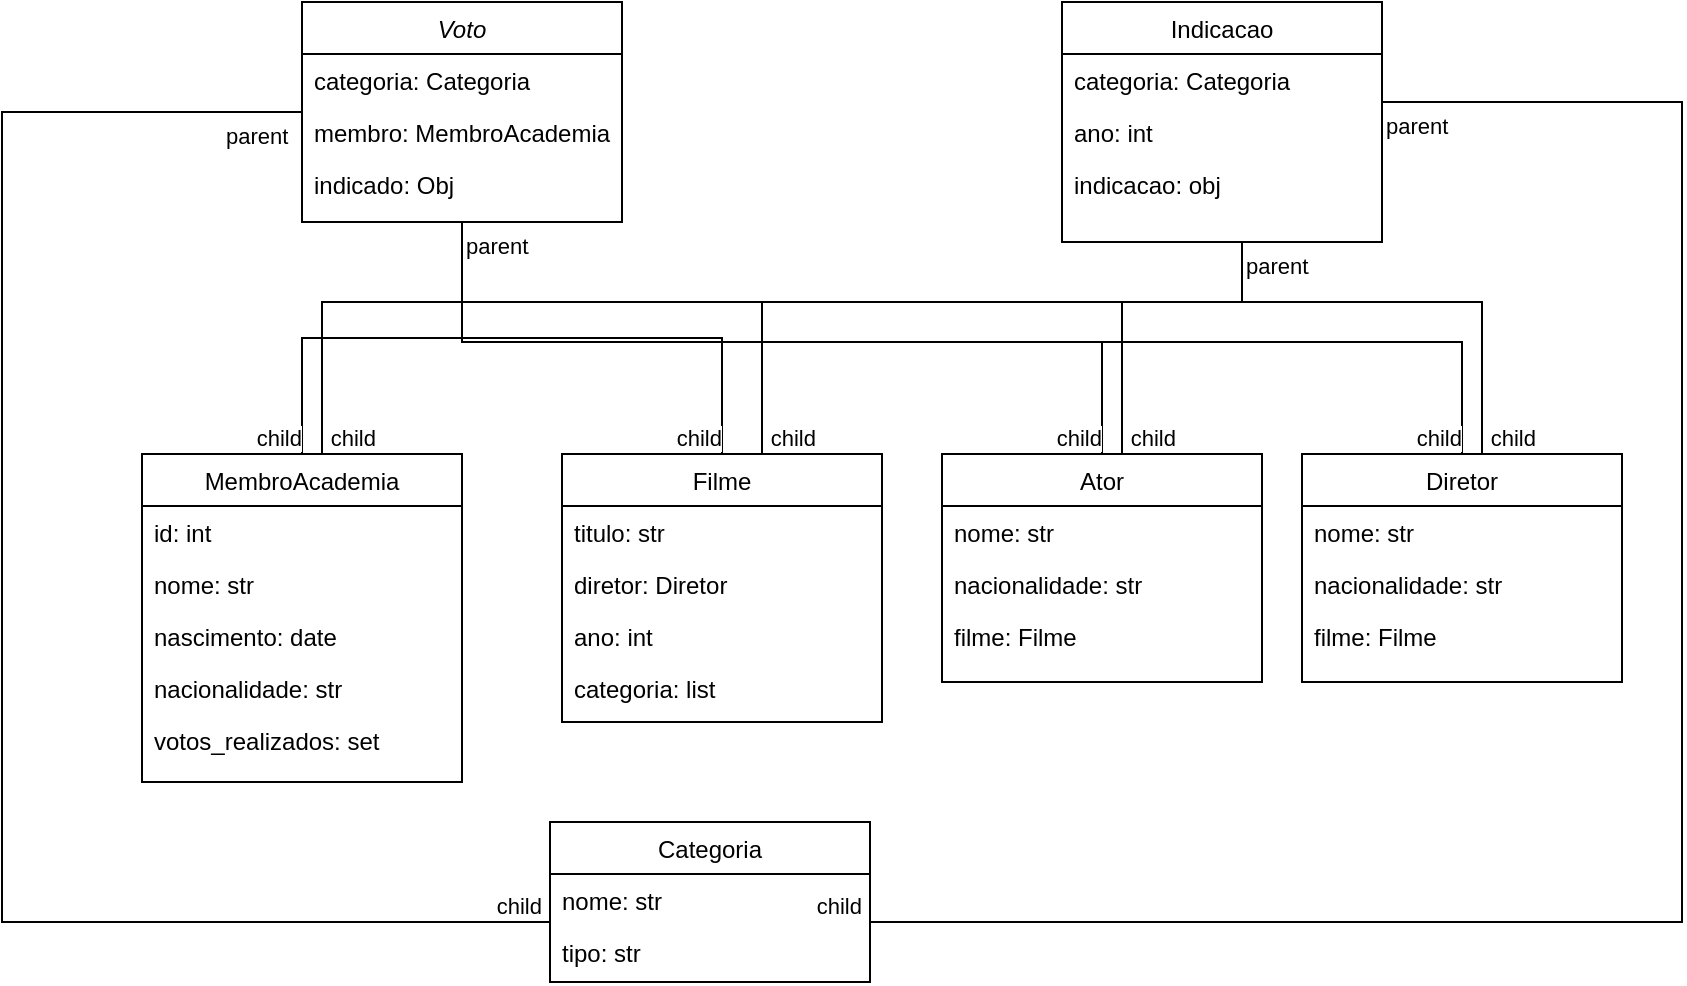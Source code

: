 <mxfile version="26.1.1">
  <diagram id="C5RBs43oDa-KdzZeNtuy" name="Page-1">
    <mxGraphModel dx="1235" dy="614" grid="1" gridSize="10" guides="1" tooltips="1" connect="1" arrows="1" fold="1" page="1" pageScale="1" pageWidth="827" pageHeight="1169" math="0" shadow="0">
      <root>
        <mxCell id="WIyWlLk6GJQsqaUBKTNV-0" />
        <mxCell id="WIyWlLk6GJQsqaUBKTNV-1" parent="WIyWlLk6GJQsqaUBKTNV-0" />
        <mxCell id="zkfFHV4jXpPFQw0GAbJ--0" value="Voto" style="swimlane;fontStyle=2;align=center;verticalAlign=top;childLayout=stackLayout;horizontal=1;startSize=26;horizontalStack=0;resizeParent=1;resizeLast=0;collapsible=1;marginBottom=0;rounded=0;shadow=0;strokeWidth=1;" parent="WIyWlLk6GJQsqaUBKTNV-1" vertex="1">
          <mxGeometry x="210" y="70" width="160" height="110" as="geometry">
            <mxRectangle x="230" y="140" width="160" height="26" as="alternateBounds" />
          </mxGeometry>
        </mxCell>
        <mxCell id="zkfFHV4jXpPFQw0GAbJ--1" value="categoria: Categoria" style="text;align=left;verticalAlign=top;spacingLeft=4;spacingRight=4;overflow=hidden;rotatable=0;points=[[0,0.5],[1,0.5]];portConstraint=eastwest;" parent="zkfFHV4jXpPFQw0GAbJ--0" vertex="1">
          <mxGeometry y="26" width="160" height="26" as="geometry" />
        </mxCell>
        <mxCell id="zkfFHV4jXpPFQw0GAbJ--2" value="membro: MembroAcademia" style="text;align=left;verticalAlign=top;spacingLeft=4;spacingRight=4;overflow=hidden;rotatable=0;points=[[0,0.5],[1,0.5]];portConstraint=eastwest;rounded=0;shadow=0;html=0;" parent="zkfFHV4jXpPFQw0GAbJ--0" vertex="1">
          <mxGeometry y="52" width="160" height="26" as="geometry" />
        </mxCell>
        <mxCell id="zkfFHV4jXpPFQw0GAbJ--3" value="indicado: Obj" style="text;align=left;verticalAlign=top;spacingLeft=4;spacingRight=4;overflow=hidden;rotatable=0;points=[[0,0.5],[1,0.5]];portConstraint=eastwest;rounded=0;shadow=0;html=0;" parent="zkfFHV4jXpPFQw0GAbJ--0" vertex="1">
          <mxGeometry y="78" width="160" height="26" as="geometry" />
        </mxCell>
        <mxCell id="zkfFHV4jXpPFQw0GAbJ--6" value="MembroAcademia" style="swimlane;fontStyle=0;align=center;verticalAlign=top;childLayout=stackLayout;horizontal=1;startSize=26;horizontalStack=0;resizeParent=1;resizeLast=0;collapsible=1;marginBottom=0;rounded=0;shadow=0;strokeWidth=1;" parent="WIyWlLk6GJQsqaUBKTNV-1" vertex="1">
          <mxGeometry x="130" y="296" width="160" height="164" as="geometry">
            <mxRectangle x="210" y="296" width="160" height="26" as="alternateBounds" />
          </mxGeometry>
        </mxCell>
        <mxCell id="zkfFHV4jXpPFQw0GAbJ--7" value="id: int" style="text;align=left;verticalAlign=top;spacingLeft=4;spacingRight=4;overflow=hidden;rotatable=0;points=[[0,0.5],[1,0.5]];portConstraint=eastwest;" parent="zkfFHV4jXpPFQw0GAbJ--6" vertex="1">
          <mxGeometry y="26" width="160" height="26" as="geometry" />
        </mxCell>
        <mxCell id="zkfFHV4jXpPFQw0GAbJ--8" value="nome: str" style="text;align=left;verticalAlign=top;spacingLeft=4;spacingRight=4;overflow=hidden;rotatable=0;points=[[0,0.5],[1,0.5]];portConstraint=eastwest;rounded=0;shadow=0;html=0;" parent="zkfFHV4jXpPFQw0GAbJ--6" vertex="1">
          <mxGeometry y="52" width="160" height="26" as="geometry" />
        </mxCell>
        <mxCell id="S0eq-gwd7J1Z3abvcasS-2" value="nascimento: date" style="text;align=left;verticalAlign=top;spacingLeft=4;spacingRight=4;overflow=hidden;rotatable=0;points=[[0,0.5],[1,0.5]];portConstraint=eastwest;rounded=0;shadow=0;html=0;" vertex="1" parent="zkfFHV4jXpPFQw0GAbJ--6">
          <mxGeometry y="78" width="160" height="26" as="geometry" />
        </mxCell>
        <mxCell id="S0eq-gwd7J1Z3abvcasS-3" value="nacionalidade: str" style="text;align=left;verticalAlign=top;spacingLeft=4;spacingRight=4;overflow=hidden;rotatable=0;points=[[0,0.5],[1,0.5]];portConstraint=eastwest;rounded=0;shadow=0;html=0;" vertex="1" parent="zkfFHV4jXpPFQw0GAbJ--6">
          <mxGeometry y="104" width="160" height="26" as="geometry" />
        </mxCell>
        <mxCell id="S0eq-gwd7J1Z3abvcasS-5" value="votos_realizados: set" style="text;align=left;verticalAlign=top;spacingLeft=4;spacingRight=4;overflow=hidden;rotatable=0;points=[[0,0.5],[1,0.5]];portConstraint=eastwest;rounded=0;shadow=0;html=0;" vertex="1" parent="zkfFHV4jXpPFQw0GAbJ--6">
          <mxGeometry y="130" width="160" height="26" as="geometry" />
        </mxCell>
        <mxCell id="zkfFHV4jXpPFQw0GAbJ--13" value="Filme" style="swimlane;fontStyle=0;align=center;verticalAlign=top;childLayout=stackLayout;horizontal=1;startSize=26;horizontalStack=0;resizeParent=1;resizeLast=0;collapsible=1;marginBottom=0;rounded=0;shadow=0;strokeWidth=1;" parent="WIyWlLk6GJQsqaUBKTNV-1" vertex="1">
          <mxGeometry x="340" y="296" width="160" height="134" as="geometry">
            <mxRectangle x="340" y="380" width="170" height="26" as="alternateBounds" />
          </mxGeometry>
        </mxCell>
        <mxCell id="zkfFHV4jXpPFQw0GAbJ--14" value="titulo: str" style="text;align=left;verticalAlign=top;spacingLeft=4;spacingRight=4;overflow=hidden;rotatable=0;points=[[0,0.5],[1,0.5]];portConstraint=eastwest;" parent="zkfFHV4jXpPFQw0GAbJ--13" vertex="1">
          <mxGeometry y="26" width="160" height="26" as="geometry" />
        </mxCell>
        <mxCell id="S0eq-gwd7J1Z3abvcasS-6" value="diretor: Diretor" style="text;align=left;verticalAlign=top;spacingLeft=4;spacingRight=4;overflow=hidden;rotatable=0;points=[[0,0.5],[1,0.5]];portConstraint=eastwest;" vertex="1" parent="zkfFHV4jXpPFQw0GAbJ--13">
          <mxGeometry y="52" width="160" height="26" as="geometry" />
        </mxCell>
        <mxCell id="S0eq-gwd7J1Z3abvcasS-10" value="ano: int" style="text;align=left;verticalAlign=top;spacingLeft=4;spacingRight=4;overflow=hidden;rotatable=0;points=[[0,0.5],[1,0.5]];portConstraint=eastwest;" vertex="1" parent="zkfFHV4jXpPFQw0GAbJ--13">
          <mxGeometry y="78" width="160" height="26" as="geometry" />
        </mxCell>
        <mxCell id="S0eq-gwd7J1Z3abvcasS-11" value="categoria: list" style="text;align=left;verticalAlign=top;spacingLeft=4;spacingRight=4;overflow=hidden;rotatable=0;points=[[0,0.5],[1,0.5]];portConstraint=eastwest;" vertex="1" parent="zkfFHV4jXpPFQw0GAbJ--13">
          <mxGeometry y="104" width="160" height="26" as="geometry" />
        </mxCell>
        <mxCell id="zkfFHV4jXpPFQw0GAbJ--17" value="Indicacao" style="swimlane;fontStyle=0;align=center;verticalAlign=top;childLayout=stackLayout;horizontal=1;startSize=26;horizontalStack=0;resizeParent=1;resizeLast=0;collapsible=1;marginBottom=0;rounded=0;shadow=0;strokeWidth=1;" parent="WIyWlLk6GJQsqaUBKTNV-1" vertex="1">
          <mxGeometry x="590" y="70" width="160" height="120" as="geometry">
            <mxRectangle x="550" y="140" width="160" height="26" as="alternateBounds" />
          </mxGeometry>
        </mxCell>
        <mxCell id="zkfFHV4jXpPFQw0GAbJ--18" value="categoria: Categoria" style="text;align=left;verticalAlign=top;spacingLeft=4;spacingRight=4;overflow=hidden;rotatable=0;points=[[0,0.5],[1,0.5]];portConstraint=eastwest;" parent="zkfFHV4jXpPFQw0GAbJ--17" vertex="1">
          <mxGeometry y="26" width="160" height="26" as="geometry" />
        </mxCell>
        <mxCell id="zkfFHV4jXpPFQw0GAbJ--19" value="ano: int" style="text;align=left;verticalAlign=top;spacingLeft=4;spacingRight=4;overflow=hidden;rotatable=0;points=[[0,0.5],[1,0.5]];portConstraint=eastwest;rounded=0;shadow=0;html=0;" parent="zkfFHV4jXpPFQw0GAbJ--17" vertex="1">
          <mxGeometry y="52" width="160" height="26" as="geometry" />
        </mxCell>
        <mxCell id="zkfFHV4jXpPFQw0GAbJ--20" value="indicacao: obj" style="text;align=left;verticalAlign=top;spacingLeft=4;spacingRight=4;overflow=hidden;rotatable=0;points=[[0,0.5],[1,0.5]];portConstraint=eastwest;rounded=0;shadow=0;html=0;" parent="zkfFHV4jXpPFQw0GAbJ--17" vertex="1">
          <mxGeometry y="78" width="160" height="26" as="geometry" />
        </mxCell>
        <mxCell id="S0eq-gwd7J1Z3abvcasS-12" value="Ator" style="swimlane;fontStyle=0;align=center;verticalAlign=top;childLayout=stackLayout;horizontal=1;startSize=26;horizontalStack=0;resizeParent=1;resizeLast=0;collapsible=1;marginBottom=0;rounded=0;shadow=0;strokeWidth=1;" vertex="1" parent="WIyWlLk6GJQsqaUBKTNV-1">
          <mxGeometry x="530" y="296" width="160" height="114" as="geometry">
            <mxRectangle x="340" y="380" width="170" height="26" as="alternateBounds" />
          </mxGeometry>
        </mxCell>
        <mxCell id="S0eq-gwd7J1Z3abvcasS-13" value="nome: str" style="text;align=left;verticalAlign=top;spacingLeft=4;spacingRight=4;overflow=hidden;rotatable=0;points=[[0,0.5],[1,0.5]];portConstraint=eastwest;" vertex="1" parent="S0eq-gwd7J1Z3abvcasS-12">
          <mxGeometry y="26" width="160" height="26" as="geometry" />
        </mxCell>
        <mxCell id="S0eq-gwd7J1Z3abvcasS-14" value="nacionalidade: str" style="text;align=left;verticalAlign=top;spacingLeft=4;spacingRight=4;overflow=hidden;rotatable=0;points=[[0,0.5],[1,0.5]];portConstraint=eastwest;" vertex="1" parent="S0eq-gwd7J1Z3abvcasS-12">
          <mxGeometry y="52" width="160" height="26" as="geometry" />
        </mxCell>
        <mxCell id="S0eq-gwd7J1Z3abvcasS-15" value="filme: Filme" style="text;align=left;verticalAlign=top;spacingLeft=4;spacingRight=4;overflow=hidden;rotatable=0;points=[[0,0.5],[1,0.5]];portConstraint=eastwest;" vertex="1" parent="S0eq-gwd7J1Z3abvcasS-12">
          <mxGeometry y="78" width="160" height="26" as="geometry" />
        </mxCell>
        <mxCell id="S0eq-gwd7J1Z3abvcasS-22" value="Diretor" style="swimlane;fontStyle=0;align=center;verticalAlign=top;childLayout=stackLayout;horizontal=1;startSize=26;horizontalStack=0;resizeParent=1;resizeLast=0;collapsible=1;marginBottom=0;rounded=0;shadow=0;strokeWidth=1;" vertex="1" parent="WIyWlLk6GJQsqaUBKTNV-1">
          <mxGeometry x="710" y="296" width="160" height="114" as="geometry">
            <mxRectangle x="340" y="380" width="170" height="26" as="alternateBounds" />
          </mxGeometry>
        </mxCell>
        <mxCell id="S0eq-gwd7J1Z3abvcasS-23" value="nome: str" style="text;align=left;verticalAlign=top;spacingLeft=4;spacingRight=4;overflow=hidden;rotatable=0;points=[[0,0.5],[1,0.5]];portConstraint=eastwest;" vertex="1" parent="S0eq-gwd7J1Z3abvcasS-22">
          <mxGeometry y="26" width="160" height="26" as="geometry" />
        </mxCell>
        <mxCell id="S0eq-gwd7J1Z3abvcasS-24" value="nacionalidade: str" style="text;align=left;verticalAlign=top;spacingLeft=4;spacingRight=4;overflow=hidden;rotatable=0;points=[[0,0.5],[1,0.5]];portConstraint=eastwest;" vertex="1" parent="S0eq-gwd7J1Z3abvcasS-22">
          <mxGeometry y="52" width="160" height="26" as="geometry" />
        </mxCell>
        <mxCell id="S0eq-gwd7J1Z3abvcasS-25" value="filme: Filme" style="text;align=left;verticalAlign=top;spacingLeft=4;spacingRight=4;overflow=hidden;rotatable=0;points=[[0,0.5],[1,0.5]];portConstraint=eastwest;" vertex="1" parent="S0eq-gwd7J1Z3abvcasS-22">
          <mxGeometry y="78" width="160" height="26" as="geometry" />
        </mxCell>
        <mxCell id="S0eq-gwd7J1Z3abvcasS-26" value="Categoria" style="swimlane;fontStyle=0;align=center;verticalAlign=top;childLayout=stackLayout;horizontal=1;startSize=26;horizontalStack=0;resizeParent=1;resizeLast=0;collapsible=1;marginBottom=0;rounded=0;shadow=0;strokeWidth=1;" vertex="1" parent="WIyWlLk6GJQsqaUBKTNV-1">
          <mxGeometry x="334" y="480" width="160" height="80" as="geometry">
            <mxRectangle x="340" y="380" width="170" height="26" as="alternateBounds" />
          </mxGeometry>
        </mxCell>
        <mxCell id="S0eq-gwd7J1Z3abvcasS-27" value="nome: str" style="text;align=left;verticalAlign=top;spacingLeft=4;spacingRight=4;overflow=hidden;rotatable=0;points=[[0,0.5],[1,0.5]];portConstraint=eastwest;" vertex="1" parent="S0eq-gwd7J1Z3abvcasS-26">
          <mxGeometry y="26" width="160" height="26" as="geometry" />
        </mxCell>
        <mxCell id="S0eq-gwd7J1Z3abvcasS-28" value="tipo: str" style="text;align=left;verticalAlign=top;spacingLeft=4;spacingRight=4;overflow=hidden;rotatable=0;points=[[0,0.5],[1,0.5]];portConstraint=eastwest;" vertex="1" parent="S0eq-gwd7J1Z3abvcasS-26">
          <mxGeometry y="52" width="160" height="26" as="geometry" />
        </mxCell>
        <mxCell id="S0eq-gwd7J1Z3abvcasS-30" value="" style="endArrow=none;html=1;edgeStyle=orthogonalEdgeStyle;rounded=0;" edge="1" parent="WIyWlLk6GJQsqaUBKTNV-1" source="zkfFHV4jXpPFQw0GAbJ--0" target="zkfFHV4jXpPFQw0GAbJ--6">
          <mxGeometry relative="1" as="geometry">
            <mxPoint x="90" y="240" as="sourcePoint" />
            <mxPoint x="250" y="240" as="targetPoint" />
          </mxGeometry>
        </mxCell>
        <mxCell id="S0eq-gwd7J1Z3abvcasS-31" value="parent" style="edgeLabel;resizable=0;html=1;align=left;verticalAlign=bottom;" connectable="0" vertex="1" parent="S0eq-gwd7J1Z3abvcasS-30">
          <mxGeometry x="-1" relative="1" as="geometry">
            <mxPoint y="20" as="offset" />
          </mxGeometry>
        </mxCell>
        <mxCell id="S0eq-gwd7J1Z3abvcasS-32" value="child" style="edgeLabel;resizable=0;html=1;align=right;verticalAlign=bottom;" connectable="0" vertex="1" parent="S0eq-gwd7J1Z3abvcasS-30">
          <mxGeometry x="1" relative="1" as="geometry" />
        </mxCell>
        <mxCell id="S0eq-gwd7J1Z3abvcasS-33" value="" style="endArrow=none;html=1;edgeStyle=orthogonalEdgeStyle;rounded=0;" edge="1" parent="WIyWlLk6GJQsqaUBKTNV-1" source="zkfFHV4jXpPFQw0GAbJ--0" target="zkfFHV4jXpPFQw0GAbJ--13">
          <mxGeometry relative="1" as="geometry">
            <mxPoint x="300" y="190" as="sourcePoint" />
            <mxPoint x="220" y="306" as="targetPoint" />
          </mxGeometry>
        </mxCell>
        <mxCell id="S0eq-gwd7J1Z3abvcasS-34" value="parent" style="edgeLabel;resizable=0;html=1;align=left;verticalAlign=bottom;" connectable="0" vertex="1" parent="S0eq-gwd7J1Z3abvcasS-33">
          <mxGeometry x="-1" relative="1" as="geometry">
            <mxPoint y="20" as="offset" />
          </mxGeometry>
        </mxCell>
        <mxCell id="S0eq-gwd7J1Z3abvcasS-35" value="child" style="edgeLabel;resizable=0;html=1;align=right;verticalAlign=bottom;" connectable="0" vertex="1" parent="S0eq-gwd7J1Z3abvcasS-33">
          <mxGeometry x="1" relative="1" as="geometry" />
        </mxCell>
        <mxCell id="S0eq-gwd7J1Z3abvcasS-36" value="" style="endArrow=none;html=1;edgeStyle=orthogonalEdgeStyle;rounded=0;" edge="1" parent="WIyWlLk6GJQsqaUBKTNV-1" source="zkfFHV4jXpPFQw0GAbJ--0" target="S0eq-gwd7J1Z3abvcasS-12">
          <mxGeometry relative="1" as="geometry">
            <mxPoint x="460" y="180" as="sourcePoint" />
            <mxPoint x="430" y="306" as="targetPoint" />
            <Array as="points">
              <mxPoint x="290" y="240" />
              <mxPoint x="610" y="240" />
            </Array>
          </mxGeometry>
        </mxCell>
        <mxCell id="S0eq-gwd7J1Z3abvcasS-37" value="parent" style="edgeLabel;resizable=0;html=1;align=left;verticalAlign=bottom;" connectable="0" vertex="1" parent="S0eq-gwd7J1Z3abvcasS-36">
          <mxGeometry x="-1" relative="1" as="geometry">
            <mxPoint y="20" as="offset" />
          </mxGeometry>
        </mxCell>
        <mxCell id="S0eq-gwd7J1Z3abvcasS-38" value="child" style="edgeLabel;resizable=0;html=1;align=right;verticalAlign=bottom;" connectable="0" vertex="1" parent="S0eq-gwd7J1Z3abvcasS-36">
          <mxGeometry x="1" relative="1" as="geometry" />
        </mxCell>
        <mxCell id="S0eq-gwd7J1Z3abvcasS-39" value="" style="endArrow=none;html=1;edgeStyle=orthogonalEdgeStyle;rounded=0;" edge="1" parent="WIyWlLk6GJQsqaUBKTNV-1" source="zkfFHV4jXpPFQw0GAbJ--0" target="S0eq-gwd7J1Z3abvcasS-22">
          <mxGeometry relative="1" as="geometry">
            <mxPoint x="300" y="190" as="sourcePoint" />
            <mxPoint x="620" y="306" as="targetPoint" />
            <Array as="points">
              <mxPoint x="290" y="240" />
              <mxPoint x="790" y="240" />
            </Array>
          </mxGeometry>
        </mxCell>
        <mxCell id="S0eq-gwd7J1Z3abvcasS-40" value="parent" style="edgeLabel;resizable=0;html=1;align=left;verticalAlign=bottom;" connectable="0" vertex="1" parent="S0eq-gwd7J1Z3abvcasS-39">
          <mxGeometry x="-1" relative="1" as="geometry">
            <mxPoint y="20" as="offset" />
          </mxGeometry>
        </mxCell>
        <mxCell id="S0eq-gwd7J1Z3abvcasS-41" value="child" style="edgeLabel;resizable=0;html=1;align=right;verticalAlign=bottom;" connectable="0" vertex="1" parent="S0eq-gwd7J1Z3abvcasS-39">
          <mxGeometry x="1" relative="1" as="geometry" />
        </mxCell>
        <mxCell id="S0eq-gwd7J1Z3abvcasS-42" value="" style="endArrow=none;html=1;edgeStyle=orthogonalEdgeStyle;rounded=0;" edge="1" parent="WIyWlLk6GJQsqaUBKTNV-1" source="zkfFHV4jXpPFQw0GAbJ--17" target="S0eq-gwd7J1Z3abvcasS-22">
          <mxGeometry relative="1" as="geometry">
            <mxPoint x="300" y="190" as="sourcePoint" />
            <mxPoint x="800" y="306" as="targetPoint" />
            <Array as="points">
              <mxPoint x="680" y="220" />
              <mxPoint x="800" y="220" />
            </Array>
          </mxGeometry>
        </mxCell>
        <mxCell id="S0eq-gwd7J1Z3abvcasS-43" value="parent" style="edgeLabel;resizable=0;html=1;align=left;verticalAlign=bottom;" connectable="0" vertex="1" parent="S0eq-gwd7J1Z3abvcasS-42">
          <mxGeometry x="-1" relative="1" as="geometry">
            <mxPoint y="20" as="offset" />
          </mxGeometry>
        </mxCell>
        <mxCell id="S0eq-gwd7J1Z3abvcasS-44" value="child" style="edgeLabel;resizable=0;html=1;align=right;verticalAlign=bottom;" connectable="0" vertex="1" parent="S0eq-gwd7J1Z3abvcasS-42">
          <mxGeometry x="1" relative="1" as="geometry">
            <mxPoint x="27" as="offset" />
          </mxGeometry>
        </mxCell>
        <mxCell id="S0eq-gwd7J1Z3abvcasS-45" value="" style="endArrow=none;html=1;edgeStyle=orthogonalEdgeStyle;rounded=0;" edge="1" parent="WIyWlLk6GJQsqaUBKTNV-1" target="S0eq-gwd7J1Z3abvcasS-12">
          <mxGeometry relative="1" as="geometry">
            <mxPoint x="680" y="190" as="sourcePoint" />
            <mxPoint x="530" y="150" as="targetPoint" />
            <Array as="points">
              <mxPoint x="680" y="220" />
              <mxPoint x="620" y="220" />
            </Array>
          </mxGeometry>
        </mxCell>
        <mxCell id="S0eq-gwd7J1Z3abvcasS-46" value="parent" style="edgeLabel;resizable=0;html=1;align=left;verticalAlign=bottom;" connectable="0" vertex="1" parent="S0eq-gwd7J1Z3abvcasS-45">
          <mxGeometry x="-1" relative="1" as="geometry">
            <mxPoint y="20" as="offset" />
          </mxGeometry>
        </mxCell>
        <mxCell id="S0eq-gwd7J1Z3abvcasS-47" value="child" style="edgeLabel;resizable=0;html=1;align=right;verticalAlign=bottom;" connectable="0" vertex="1" parent="S0eq-gwd7J1Z3abvcasS-45">
          <mxGeometry x="1" relative="1" as="geometry">
            <mxPoint x="27" as="offset" />
          </mxGeometry>
        </mxCell>
        <mxCell id="S0eq-gwd7J1Z3abvcasS-48" value="" style="endArrow=none;html=1;edgeStyle=orthogonalEdgeStyle;rounded=0;" edge="1" parent="WIyWlLk6GJQsqaUBKTNV-1" source="zkfFHV4jXpPFQw0GAbJ--17" target="zkfFHV4jXpPFQw0GAbJ--13">
          <mxGeometry relative="1" as="geometry">
            <mxPoint x="690" y="200" as="sourcePoint" />
            <mxPoint x="810" y="306" as="targetPoint" />
            <Array as="points">
              <mxPoint x="680" y="220" />
              <mxPoint x="440" y="220" />
            </Array>
          </mxGeometry>
        </mxCell>
        <mxCell id="S0eq-gwd7J1Z3abvcasS-49" value="parent" style="edgeLabel;resizable=0;html=1;align=left;verticalAlign=bottom;" connectable="0" vertex="1" parent="S0eq-gwd7J1Z3abvcasS-48">
          <mxGeometry x="-1" relative="1" as="geometry">
            <mxPoint y="20" as="offset" />
          </mxGeometry>
        </mxCell>
        <mxCell id="S0eq-gwd7J1Z3abvcasS-50" value="child" style="edgeLabel;resizable=0;html=1;align=right;verticalAlign=bottom;" connectable="0" vertex="1" parent="S0eq-gwd7J1Z3abvcasS-48">
          <mxGeometry x="1" relative="1" as="geometry">
            <mxPoint x="27" as="offset" />
          </mxGeometry>
        </mxCell>
        <mxCell id="S0eq-gwd7J1Z3abvcasS-51" value="" style="endArrow=none;html=1;edgeStyle=orthogonalEdgeStyle;rounded=0;" edge="1" parent="WIyWlLk6GJQsqaUBKTNV-1" source="zkfFHV4jXpPFQw0GAbJ--17" target="zkfFHV4jXpPFQw0GAbJ--6">
          <mxGeometry relative="1" as="geometry">
            <mxPoint x="690" y="200" as="sourcePoint" />
            <mxPoint x="450" y="306" as="targetPoint" />
            <Array as="points">
              <mxPoint x="680" y="220" />
              <mxPoint x="220" y="220" />
            </Array>
          </mxGeometry>
        </mxCell>
        <mxCell id="S0eq-gwd7J1Z3abvcasS-52" value="parent" style="edgeLabel;resizable=0;html=1;align=left;verticalAlign=bottom;" connectable="0" vertex="1" parent="S0eq-gwd7J1Z3abvcasS-51">
          <mxGeometry x="-1" relative="1" as="geometry">
            <mxPoint y="20" as="offset" />
          </mxGeometry>
        </mxCell>
        <mxCell id="S0eq-gwd7J1Z3abvcasS-53" value="child" style="edgeLabel;resizable=0;html=1;align=right;verticalAlign=bottom;" connectable="0" vertex="1" parent="S0eq-gwd7J1Z3abvcasS-51">
          <mxGeometry x="1" relative="1" as="geometry">
            <mxPoint x="27" as="offset" />
          </mxGeometry>
        </mxCell>
        <mxCell id="S0eq-gwd7J1Z3abvcasS-54" value="" style="endArrow=none;html=1;edgeStyle=orthogonalEdgeStyle;rounded=0;" edge="1" parent="WIyWlLk6GJQsqaUBKTNV-1" source="zkfFHV4jXpPFQw0GAbJ--0" target="S0eq-gwd7J1Z3abvcasS-26">
          <mxGeometry relative="1" as="geometry">
            <mxPoint x="690" y="200" as="sourcePoint" />
            <mxPoint x="230" y="306" as="targetPoint" />
            <Array as="points">
              <mxPoint x="60" y="125" />
              <mxPoint x="60" y="530" />
            </Array>
          </mxGeometry>
        </mxCell>
        <mxCell id="S0eq-gwd7J1Z3abvcasS-55" value="parent" style="edgeLabel;resizable=0;html=1;align=left;verticalAlign=bottom;" connectable="0" vertex="1" parent="S0eq-gwd7J1Z3abvcasS-54">
          <mxGeometry x="-1" relative="1" as="geometry">
            <mxPoint x="-40" y="20" as="offset" />
          </mxGeometry>
        </mxCell>
        <mxCell id="S0eq-gwd7J1Z3abvcasS-56" value="child" style="edgeLabel;resizable=0;html=1;align=right;verticalAlign=bottom;" connectable="0" vertex="1" parent="S0eq-gwd7J1Z3abvcasS-54">
          <mxGeometry x="1" relative="1" as="geometry">
            <mxPoint x="-4" as="offset" />
          </mxGeometry>
        </mxCell>
        <mxCell id="S0eq-gwd7J1Z3abvcasS-58" value="" style="endArrow=none;html=1;edgeStyle=orthogonalEdgeStyle;rounded=0;" edge="1" parent="WIyWlLk6GJQsqaUBKTNV-1" source="zkfFHV4jXpPFQw0GAbJ--17" target="S0eq-gwd7J1Z3abvcasS-26">
          <mxGeometry relative="1" as="geometry">
            <mxPoint x="220" y="135" as="sourcePoint" />
            <mxPoint x="344" y="540" as="targetPoint" />
            <Array as="points">
              <mxPoint x="900" y="120" />
              <mxPoint x="900" y="530" />
            </Array>
          </mxGeometry>
        </mxCell>
        <mxCell id="S0eq-gwd7J1Z3abvcasS-59" value="parent" style="edgeLabel;resizable=0;html=1;align=left;verticalAlign=bottom;" connectable="0" vertex="1" parent="S0eq-gwd7J1Z3abvcasS-58">
          <mxGeometry x="-1" relative="1" as="geometry">
            <mxPoint y="20" as="offset" />
          </mxGeometry>
        </mxCell>
        <mxCell id="S0eq-gwd7J1Z3abvcasS-60" value="child" style="edgeLabel;resizable=0;html=1;align=right;verticalAlign=bottom;" connectable="0" vertex="1" parent="S0eq-gwd7J1Z3abvcasS-58">
          <mxGeometry x="1" relative="1" as="geometry">
            <mxPoint x="-4" as="offset" />
          </mxGeometry>
        </mxCell>
      </root>
    </mxGraphModel>
  </diagram>
</mxfile>
